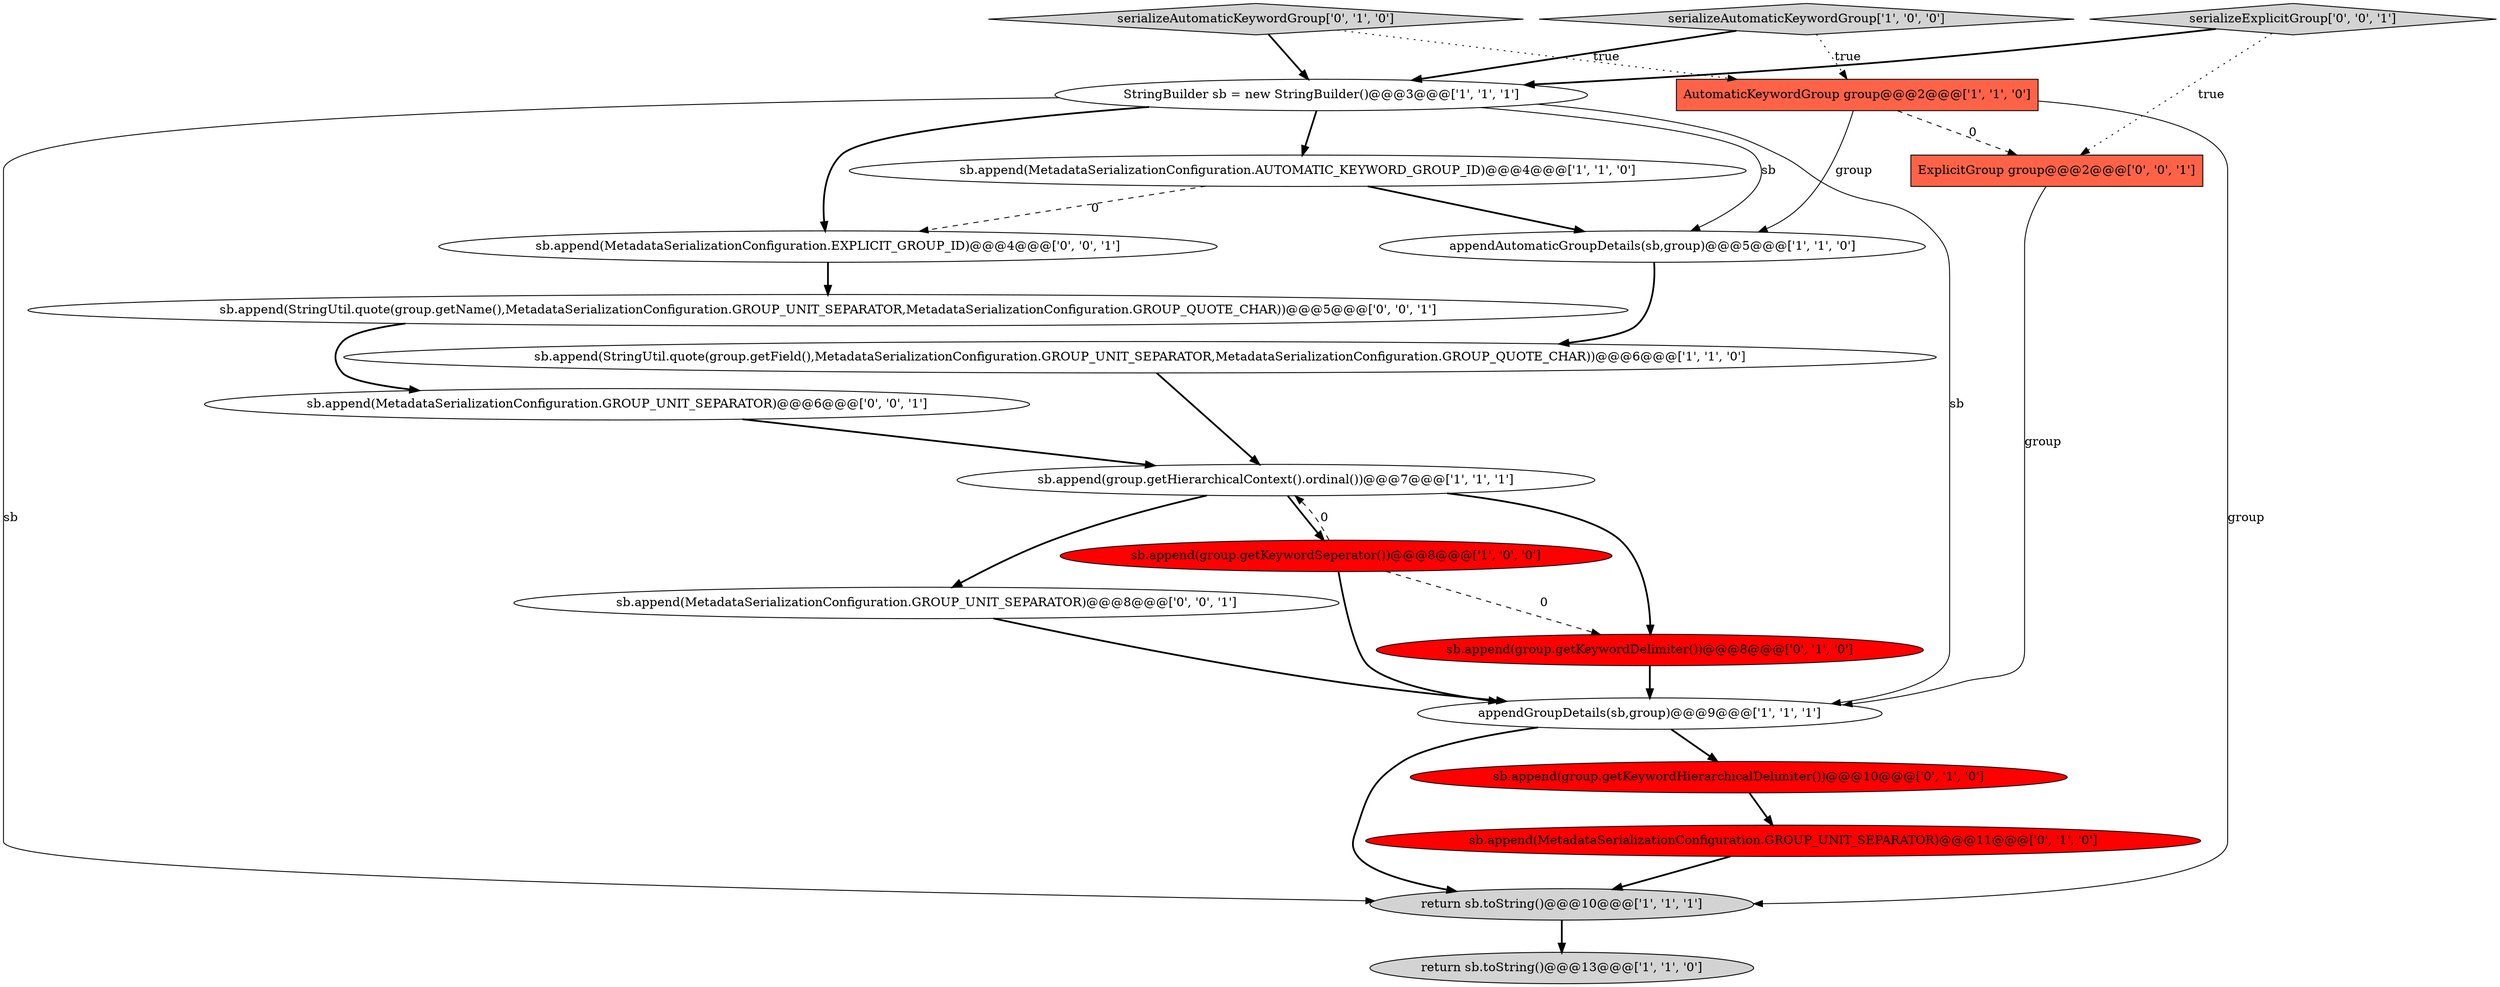 digraph {
17 [style = filled, label = "sb.append(MetadataSerializationConfiguration.EXPLICIT_GROUP_ID)@@@4@@@['0', '0', '1']", fillcolor = white, shape = ellipse image = "AAA0AAABBB3BBB"];
19 [style = filled, label = "sb.append(MetadataSerializationConfiguration.GROUP_UNIT_SEPARATOR)@@@6@@@['0', '0', '1']", fillcolor = white, shape = ellipse image = "AAA0AAABBB3BBB"];
20 [style = filled, label = "serializeExplicitGroup['0', '0', '1']", fillcolor = lightgray, shape = diamond image = "AAA0AAABBB3BBB"];
3 [style = filled, label = "sb.append(group.getHierarchicalContext().ordinal())@@@7@@@['1', '1', '1']", fillcolor = white, shape = ellipse image = "AAA0AAABBB1BBB"];
12 [style = filled, label = "serializeAutomaticKeywordGroup['0', '1', '0']", fillcolor = lightgray, shape = diamond image = "AAA0AAABBB2BBB"];
0 [style = filled, label = "sb.append(StringUtil.quote(group.getField(),MetadataSerializationConfiguration.GROUP_UNIT_SEPARATOR,MetadataSerializationConfiguration.GROUP_QUOTE_CHAR))@@@6@@@['1', '1', '0']", fillcolor = white, shape = ellipse image = "AAA0AAABBB1BBB"];
2 [style = filled, label = "sb.append(group.getKeywordSeperator())@@@8@@@['1', '0', '0']", fillcolor = red, shape = ellipse image = "AAA1AAABBB1BBB"];
9 [style = filled, label = "serializeAutomaticKeywordGroup['1', '0', '0']", fillcolor = lightgray, shape = diamond image = "AAA0AAABBB1BBB"];
13 [style = filled, label = "sb.append(MetadataSerializationConfiguration.GROUP_UNIT_SEPARATOR)@@@11@@@['0', '1', '0']", fillcolor = red, shape = ellipse image = "AAA1AAABBB2BBB"];
11 [style = filled, label = "sb.append(group.getKeywordHierarchicalDelimiter())@@@10@@@['0', '1', '0']", fillcolor = red, shape = ellipse image = "AAA1AAABBB2BBB"];
15 [style = filled, label = "sb.append(MetadataSerializationConfiguration.GROUP_UNIT_SEPARATOR)@@@8@@@['0', '0', '1']", fillcolor = white, shape = ellipse image = "AAA0AAABBB3BBB"];
16 [style = filled, label = "ExplicitGroup group@@@2@@@['0', '0', '1']", fillcolor = tomato, shape = box image = "AAA0AAABBB3BBB"];
18 [style = filled, label = "sb.append(StringUtil.quote(group.getName(),MetadataSerializationConfiguration.GROUP_UNIT_SEPARATOR,MetadataSerializationConfiguration.GROUP_QUOTE_CHAR))@@@5@@@['0', '0', '1']", fillcolor = white, shape = ellipse image = "AAA0AAABBB3BBB"];
5 [style = filled, label = "StringBuilder sb = new StringBuilder()@@@3@@@['1', '1', '1']", fillcolor = white, shape = ellipse image = "AAA0AAABBB1BBB"];
10 [style = filled, label = "AutomaticKeywordGroup group@@@2@@@['1', '1', '0']", fillcolor = tomato, shape = box image = "AAA0AAABBB1BBB"];
7 [style = filled, label = "return sb.toString()@@@10@@@['1', '1', '1']", fillcolor = lightgray, shape = ellipse image = "AAA0AAABBB1BBB"];
1 [style = filled, label = "appendAutomaticGroupDetails(sb,group)@@@5@@@['1', '1', '0']", fillcolor = white, shape = ellipse image = "AAA0AAABBB1BBB"];
6 [style = filled, label = "appendGroupDetails(sb,group)@@@9@@@['1', '1', '1']", fillcolor = white, shape = ellipse image = "AAA0AAABBB1BBB"];
4 [style = filled, label = "return sb.toString()@@@13@@@['1', '1', '0']", fillcolor = lightgray, shape = ellipse image = "AAA0AAABBB1BBB"];
8 [style = filled, label = "sb.append(MetadataSerializationConfiguration.AUTOMATIC_KEYWORD_GROUP_ID)@@@4@@@['1', '1', '0']", fillcolor = white, shape = ellipse image = "AAA0AAABBB1BBB"];
14 [style = filled, label = "sb.append(group.getKeywordDelimiter())@@@8@@@['0', '1', '0']", fillcolor = red, shape = ellipse image = "AAA1AAABBB2BBB"];
0->3 [style = bold, label=""];
5->8 [style = bold, label=""];
12->5 [style = bold, label=""];
2->6 [style = bold, label=""];
5->6 [style = solid, label="sb"];
3->14 [style = bold, label=""];
16->6 [style = solid, label="group"];
10->1 [style = solid, label="group"];
18->19 [style = bold, label=""];
15->6 [style = bold, label=""];
3->15 [style = bold, label=""];
1->0 [style = bold, label=""];
7->4 [style = bold, label=""];
5->17 [style = bold, label=""];
20->5 [style = bold, label=""];
8->1 [style = bold, label=""];
5->7 [style = solid, label="sb"];
2->14 [style = dashed, label="0"];
3->2 [style = bold, label=""];
12->10 [style = dotted, label="true"];
13->7 [style = bold, label=""];
10->7 [style = solid, label="group"];
6->11 [style = bold, label=""];
11->13 [style = bold, label=""];
9->5 [style = bold, label=""];
8->17 [style = dashed, label="0"];
10->16 [style = dashed, label="0"];
6->7 [style = bold, label=""];
2->3 [style = dashed, label="0"];
9->10 [style = dotted, label="true"];
19->3 [style = bold, label=""];
5->1 [style = solid, label="sb"];
14->6 [style = bold, label=""];
17->18 [style = bold, label=""];
20->16 [style = dotted, label="true"];
}
